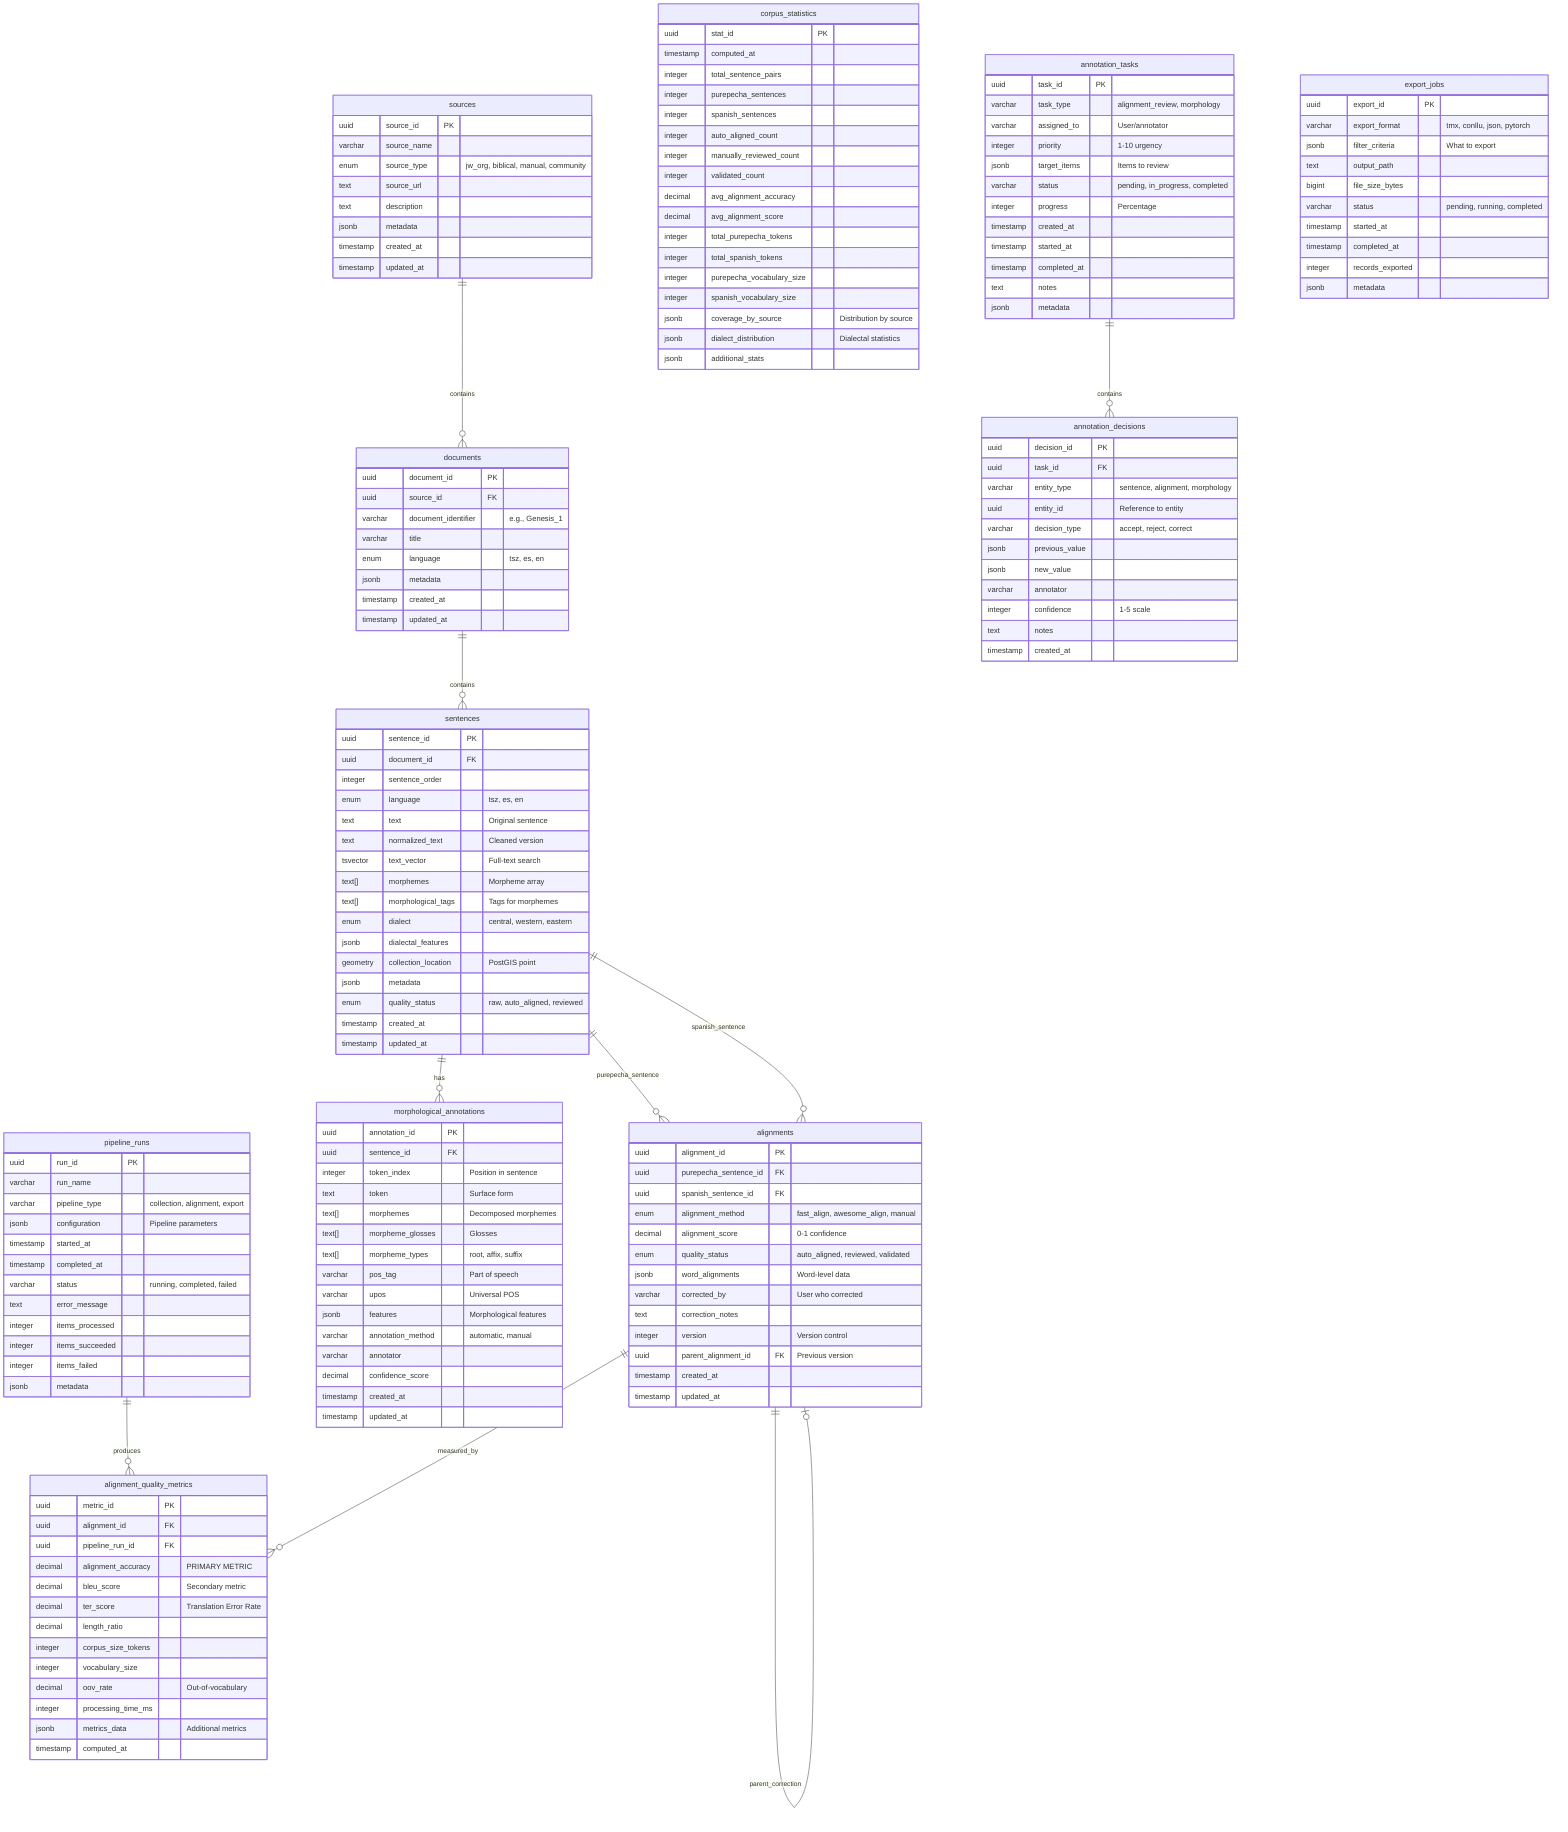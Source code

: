 %% ============================================================================
%% J'atzingueni Corpus Database - Entity Relationship Diagram (Mermaid)
%% ============================================================================
%% This diagram represents the complete database schema for the
%% Purépecha-Spanish parallel corpus with support for:
%% - Morphological annotations (agglutinative features)
%% - Automated and manual workflows
%% - Quality metrics tracking
%% - Dialectal variation (PostGIS)
%% ============================================================================

erDiagram
    %% ========================================================================
    %% CORE ENTITIES: Sources and Documents
    %% ========================================================================
    
    sources ||--o{ documents : "contains"
    sources {
        uuid source_id PK
        varchar source_name
        enum source_type "jw_org, biblical, manual, community"
        text source_url
        text description
        jsonb metadata
        timestamp created_at
        timestamp updated_at
    }
    
    documents {
        uuid document_id PK
        uuid source_id FK
        varchar document_identifier "e.g., Genesis_1"
        varchar title
        enum language "tsz, es, en"
        jsonb metadata
        timestamp created_at
        timestamp updated_at
    }
    
    %% ========================================================================
    %% SENTENCES: Core linguistic data
    %% ========================================================================
    
    documents ||--o{ sentences : "contains"
    sentences {
        uuid sentence_id PK
        uuid document_id FK
        integer sentence_order
        enum language "tsz, es, en"
        text text "Original sentence"
        text normalized_text "Cleaned version"
        tsvector text_vector "Full-text search"
        text[] morphemes "Morpheme array"
        text[] morphological_tags "Tags for morphemes"
        enum dialect "central, western, eastern"
        jsonb dialectal_features
        geometry collection_location "PostGIS point"
        jsonb metadata
        enum quality_status "raw, auto_aligned, reviewed"
        timestamp created_at
        timestamp updated_at
    }
    
    %% ========================================================================
    %% ALIGNMENTS: Sentence pair alignments
    %% ========================================================================
    
    sentences ||--o{ alignments : "purepecha_sentence"
    sentences ||--o{ alignments : "spanish_sentence"
    alignments ||--o| alignments : "parent_correction"
    alignments {
        uuid alignment_id PK
        uuid purepecha_sentence_id FK
        uuid spanish_sentence_id FK
        enum alignment_method "fast_align, awesome_align, manual"
        decimal alignment_score "0-1 confidence"
        enum quality_status "auto_aligned, reviewed, validated"
        jsonb word_alignments "Word-level data"
        varchar corrected_by "User who corrected"
        text correction_notes
        integer version "Version control"
        uuid parent_alignment_id FK "Previous version"
        timestamp created_at
        timestamp updated_at
    }
    
    %% ========================================================================
    %% MORPHOLOGICAL ANNOTATIONS: Token-level analysis
    %% ========================================================================
    
    sentences ||--o{ morphological_annotations : "has"
    morphological_annotations {
        uuid annotation_id PK
        uuid sentence_id FK
        integer token_index "Position in sentence"
        text token "Surface form"
        text[] morphemes "Decomposed morphemes"
        text[] morpheme_glosses "Glosses"
        text[] morpheme_types "root, affix, suffix"
        varchar pos_tag "Part of speech"
        varchar upos "Universal POS"
        jsonb features "Morphological features"
        varchar annotation_method "automatic, manual"
        varchar annotator
        decimal confidence_score
        timestamp created_at
        timestamp updated_at
    }
    
    %% ========================================================================
    %% QUALITY METRICS: Pipeline and alignment quality
    %% ========================================================================
    
    pipeline_runs ||--o{ alignment_quality_metrics : "produces"
    alignments ||--o{ alignment_quality_metrics : "measured_by"
    
    pipeline_runs {
        uuid run_id PK
        varchar run_name
        varchar pipeline_type "collection, alignment, export"
        jsonb configuration "Pipeline parameters"
        timestamp started_at
        timestamp completed_at
        varchar status "running, completed, failed"
        text error_message
        integer items_processed
        integer items_succeeded
        integer items_failed
        jsonb metadata
    }
    
    alignment_quality_metrics {
        uuid metric_id PK
        uuid alignment_id FK
        uuid pipeline_run_id FK
        decimal alignment_accuracy "PRIMARY METRIC"
        decimal bleu_score "Secondary metric"
        decimal ter_score "Translation Error Rate"
        decimal length_ratio
        integer corpus_size_tokens
        integer vocabulary_size
        decimal oov_rate "Out-of-vocabulary"
        integer processing_time_ms
        jsonb metrics_data "Additional metrics"
        timestamp computed_at
    }
    
    corpus_statistics {
        uuid stat_id PK
        timestamp computed_at
        integer total_sentence_pairs
        integer purepecha_sentences
        integer spanish_sentences
        integer auto_aligned_count
        integer manually_reviewed_count
        integer validated_count
        decimal avg_alignment_accuracy
        decimal avg_alignment_score
        integer total_purepecha_tokens
        integer total_spanish_tokens
        integer purepecha_vocabulary_size
        integer spanish_vocabulary_size
        jsonb coverage_by_source "Distribution by source"
        jsonb dialect_distribution "Dialectal statistics"
        jsonb additional_stats
    }
    
    %% ========================================================================
    %% MANUAL ANNOTATION WORKFLOW: Human-in-the-loop
    %% ========================================================================
    
    annotation_tasks ||--o{ annotation_decisions : "contains"
    
    annotation_tasks {
        uuid task_id PK
        varchar task_type "alignment_review, morphology"
        varchar assigned_to "User/annotator"
        integer priority "1-10 urgency"
        jsonb target_items "Items to review"
        varchar status "pending, in_progress, completed"
        integer progress "Percentage"
        timestamp created_at
        timestamp started_at
        timestamp completed_at
        text notes
        jsonb metadata
    }
    
    annotation_decisions {
        uuid decision_id PK
        uuid task_id FK
        varchar entity_type "sentence, alignment, morphology"
        uuid entity_id "Reference to entity"
        varchar decision_type "accept, reject, correct"
        jsonb previous_value
        jsonb new_value
        varchar annotator
        integer confidence "1-5 scale"
        text notes
        timestamp created_at
    }
    
    %% ========================================================================
    %% EXPORT: Data interoperability
    %% ========================================================================
    
    export_jobs {
        uuid export_id PK
        varchar export_format "tmx, conllu, json, pytorch"
        jsonb filter_criteria "What to export"
        text output_path
        bigint file_size_bytes
        varchar status "pending, running, completed"
        timestamp started_at
        timestamp completed_at
        integer records_exported
        jsonb metadata
    }